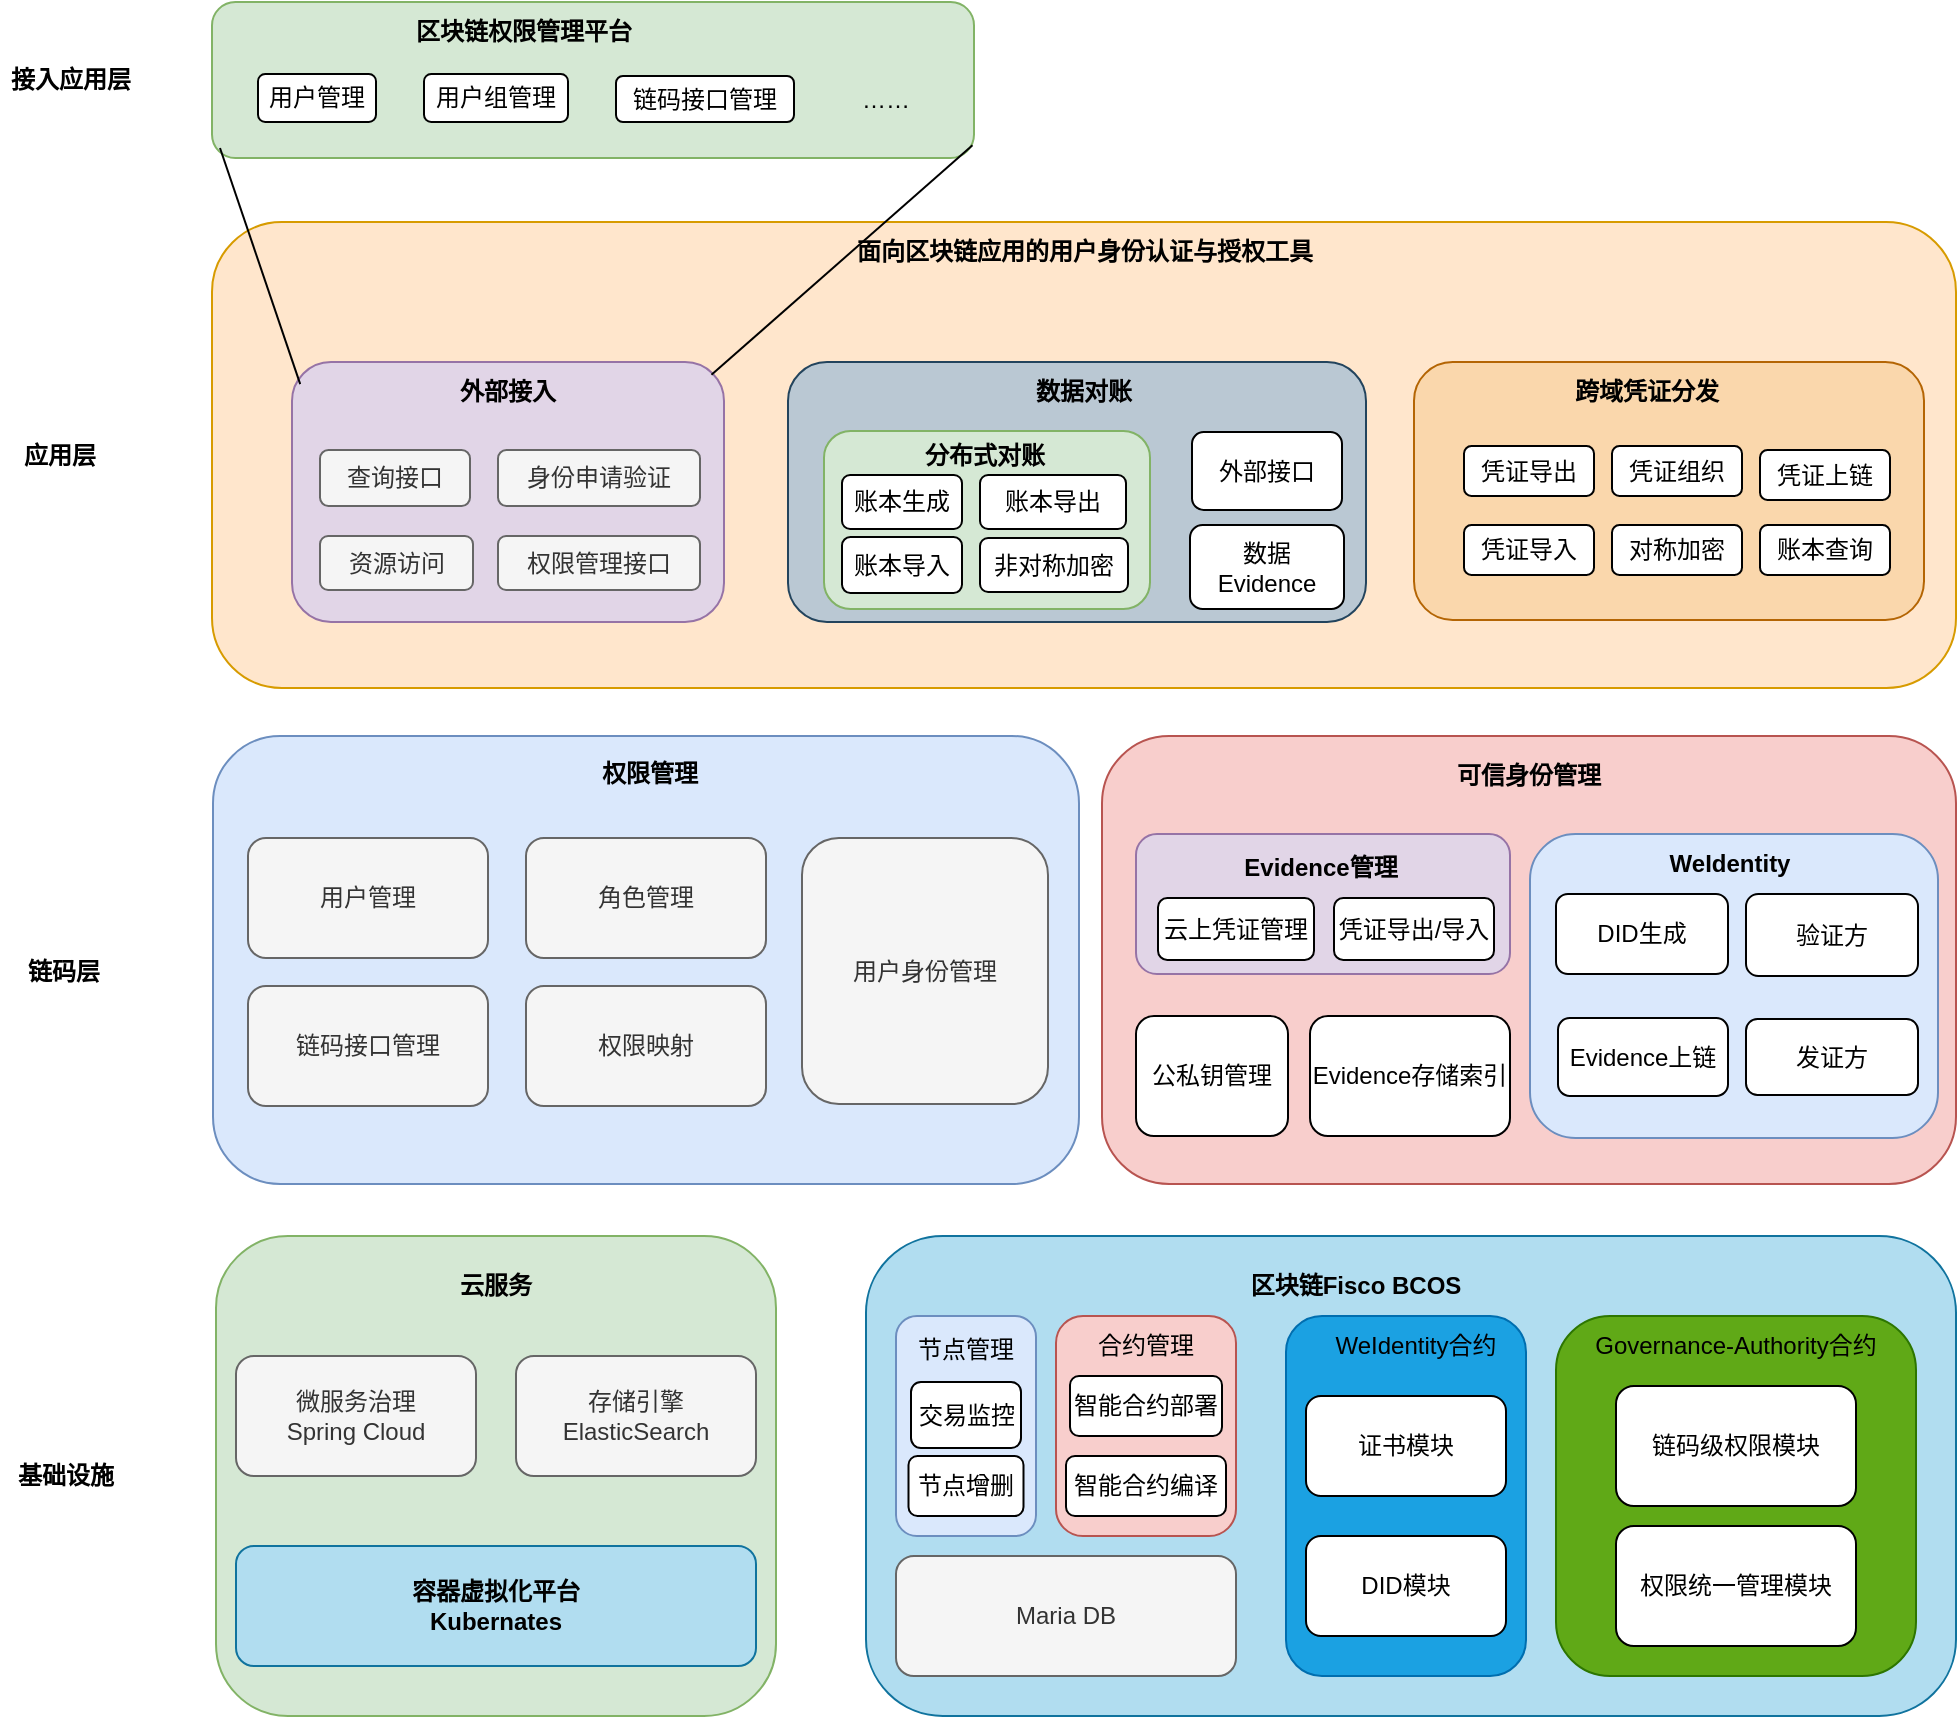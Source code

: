<mxfile version="17.4.2" type="github">
  <diagram id="CHTWvZ9OObj7_jBJQ946" name="Page-1">
    <mxGraphModel dx="1209" dy="1942" grid="0" gridSize="10" guides="1" tooltips="1" connect="1" arrows="1" fold="1" page="1" pageScale="1" pageWidth="827" pageHeight="1169" math="0" shadow="0">
      <root>
        <mxCell id="0" />
        <mxCell id="1" parent="0" />
        <mxCell id="BYqKNGFPrdksZqyR5QS9-35" value="" style="group" parent="1" vertex="1" connectable="0">
          <mxGeometry x="160" y="520" width="280" height="240" as="geometry" />
        </mxCell>
        <mxCell id="BYqKNGFPrdksZqyR5QS9-1" value="" style="rounded=1;whiteSpace=wrap;html=1;fillColor=#d5e8d4;strokeColor=#82b366;" parent="BYqKNGFPrdksZqyR5QS9-35" vertex="1">
          <mxGeometry width="280" height="240" as="geometry" />
        </mxCell>
        <mxCell id="BYqKNGFPrdksZqyR5QS9-3" value="&lt;b&gt;云服务&lt;/b&gt;" style="text;html=1;strokeColor=none;fillColor=none;align=center;verticalAlign=middle;whiteSpace=wrap;rounded=0;" parent="BYqKNGFPrdksZqyR5QS9-35" vertex="1">
          <mxGeometry x="110" y="10" width="60" height="30" as="geometry" />
        </mxCell>
        <mxCell id="BYqKNGFPrdksZqyR5QS9-4" value="微服务治理&lt;br&gt;Spring Cloud" style="rounded=1;whiteSpace=wrap;html=1;fillColor=#f5f5f5;fontColor=#333333;strokeColor=#666666;" parent="BYqKNGFPrdksZqyR5QS9-35" vertex="1">
          <mxGeometry x="10" y="60" width="120" height="60" as="geometry" />
        </mxCell>
        <mxCell id="BYqKNGFPrdksZqyR5QS9-5" value="存储引擎&lt;br&gt;ElasticSearch" style="rounded=1;whiteSpace=wrap;html=1;fillColor=#f5f5f5;fontColor=#333333;strokeColor=#666666;" parent="BYqKNGFPrdksZqyR5QS9-35" vertex="1">
          <mxGeometry x="150" y="60" width="120" height="60" as="geometry" />
        </mxCell>
        <mxCell id="BYqKNGFPrdksZqyR5QS9-6" value="&lt;b&gt;容器虚拟化平台&lt;br&gt;Kubernates&lt;/b&gt;" style="rounded=1;whiteSpace=wrap;html=1;fillColor=#b1ddf0;strokeColor=#10739e;" parent="BYqKNGFPrdksZqyR5QS9-35" vertex="1">
          <mxGeometry x="10" y="155" width="260" height="60" as="geometry" />
        </mxCell>
        <mxCell id="BYqKNGFPrdksZqyR5QS9-38" value="" style="group" parent="1" vertex="1" connectable="0">
          <mxGeometry x="485" y="520" width="545" height="240" as="geometry" />
        </mxCell>
        <mxCell id="BYqKNGFPrdksZqyR5QS9-2" value="" style="rounded=1;whiteSpace=wrap;html=1;arcSize=16;fillColor=#b1ddf0;strokeColor=#10739e;" parent="BYqKNGFPrdksZqyR5QS9-38" vertex="1">
          <mxGeometry width="545" height="240" as="geometry" />
        </mxCell>
        <mxCell id="BYqKNGFPrdksZqyR5QS9-8" value="Maria DB" style="rounded=1;whiteSpace=wrap;html=1;fillColor=#f5f5f5;fontColor=#333333;strokeColor=#666666;" parent="BYqKNGFPrdksZqyR5QS9-38" vertex="1">
          <mxGeometry x="15" y="160" width="170" height="60" as="geometry" />
        </mxCell>
        <mxCell id="BYqKNGFPrdksZqyR5QS9-9" value="" style="rounded=1;whiteSpace=wrap;html=1;fillColor=#1ba1e2;fontColor=#ffffff;strokeColor=#006EAF;" parent="BYqKNGFPrdksZqyR5QS9-38" vertex="1">
          <mxGeometry x="210" y="40" width="120" height="180" as="geometry" />
        </mxCell>
        <mxCell id="BYqKNGFPrdksZqyR5QS9-12" value="" style="rounded=1;whiteSpace=wrap;html=1;fillColor=#60a917;fontColor=#ffffff;strokeColor=#2D7600;" parent="BYqKNGFPrdksZqyR5QS9-38" vertex="1">
          <mxGeometry x="345" y="40" width="180" height="180" as="geometry" />
        </mxCell>
        <mxCell id="BYqKNGFPrdksZqyR5QS9-13" value="&lt;b&gt;区块链Fisco BCOS&lt;/b&gt;" style="text;html=1;strokeColor=none;fillColor=none;align=center;verticalAlign=middle;whiteSpace=wrap;rounded=0;" parent="BYqKNGFPrdksZqyR5QS9-38" vertex="1">
          <mxGeometry x="190" y="10" width="110" height="30" as="geometry" />
        </mxCell>
        <mxCell id="BYqKNGFPrdksZqyR5QS9-15" value="WeIdentity合约" style="text;html=1;strokeColor=none;fillColor=none;align=center;verticalAlign=middle;whiteSpace=wrap;rounded=0;" parent="BYqKNGFPrdksZqyR5QS9-38" vertex="1">
          <mxGeometry x="230" y="40" width="90" height="30" as="geometry" />
        </mxCell>
        <mxCell id="BYqKNGFPrdksZqyR5QS9-16" value="Governance-Authority合约" style="text;html=1;strokeColor=none;fillColor=none;align=center;verticalAlign=middle;whiteSpace=wrap;rounded=0;" parent="BYqKNGFPrdksZqyR5QS9-38" vertex="1">
          <mxGeometry x="360" y="40" width="150" height="30" as="geometry" />
        </mxCell>
        <mxCell id="BYqKNGFPrdksZqyR5QS9-17" value="证书模块" style="rounded=1;whiteSpace=wrap;html=1;" parent="BYqKNGFPrdksZqyR5QS9-38" vertex="1">
          <mxGeometry x="220" y="80" width="100" height="50" as="geometry" />
        </mxCell>
        <mxCell id="BYqKNGFPrdksZqyR5QS9-18" value="DID模块" style="rounded=1;whiteSpace=wrap;html=1;" parent="BYqKNGFPrdksZqyR5QS9-38" vertex="1">
          <mxGeometry x="220" y="150" width="100" height="50" as="geometry" />
        </mxCell>
        <mxCell id="BYqKNGFPrdksZqyR5QS9-19" style="edgeStyle=orthogonalEdgeStyle;rounded=0;orthogonalLoop=1;jettySize=auto;html=1;exitX=0.5;exitY=1;exitDx=0;exitDy=0;" parent="BYqKNGFPrdksZqyR5QS9-38" source="BYqKNGFPrdksZqyR5QS9-16" target="BYqKNGFPrdksZqyR5QS9-16" edge="1">
          <mxGeometry relative="1" as="geometry" />
        </mxCell>
        <mxCell id="BYqKNGFPrdksZqyR5QS9-25" value="" style="group" parent="BYqKNGFPrdksZqyR5QS9-38" vertex="1" connectable="0">
          <mxGeometry x="15" y="40" width="80" height="110" as="geometry" />
        </mxCell>
        <mxCell id="BYqKNGFPrdksZqyR5QS9-14" value="" style="rounded=1;whiteSpace=wrap;html=1;fillColor=#dae8fc;strokeColor=#6c8ebf;" parent="BYqKNGFPrdksZqyR5QS9-25" vertex="1">
          <mxGeometry width="70" height="110" as="geometry" />
        </mxCell>
        <mxCell id="BYqKNGFPrdksZqyR5QS9-20" value="节点管理" style="text;html=1;strokeColor=none;fillColor=none;align=center;verticalAlign=middle;whiteSpace=wrap;rounded=0;container=1;" parent="BYqKNGFPrdksZqyR5QS9-25" vertex="1">
          <mxGeometry x="5" width="60" height="33" as="geometry">
            <mxRectangle y="10" width="80" height="20" as="alternateBounds" />
          </mxGeometry>
        </mxCell>
        <mxCell id="BYqKNGFPrdksZqyR5QS9-23" value="交易监控" style="rounded=1;whiteSpace=wrap;html=1;" parent="BYqKNGFPrdksZqyR5QS9-25" vertex="1">
          <mxGeometry x="7.5" y="33" width="55" height="33" as="geometry" />
        </mxCell>
        <mxCell id="BYqKNGFPrdksZqyR5QS9-24" value="节点增删" style="rounded=1;whiteSpace=wrap;html=1;" parent="BYqKNGFPrdksZqyR5QS9-25" vertex="1">
          <mxGeometry x="6.25" y="70" width="57.5" height="30" as="geometry" />
        </mxCell>
        <mxCell id="BYqKNGFPrdksZqyR5QS9-29" value="" style="group" parent="BYqKNGFPrdksZqyR5QS9-38" vertex="1" connectable="0">
          <mxGeometry x="95" y="40" width="90" height="110" as="geometry" />
        </mxCell>
        <mxCell id="BYqKNGFPrdksZqyR5QS9-10" value="" style="rounded=1;whiteSpace=wrap;html=1;fillColor=#f8cecc;strokeColor=#b85450;" parent="BYqKNGFPrdksZqyR5QS9-29" vertex="1">
          <mxGeometry width="90" height="110" as="geometry" />
        </mxCell>
        <mxCell id="BYqKNGFPrdksZqyR5QS9-21" value="合约管理" style="text;html=1;strokeColor=none;fillColor=none;align=center;verticalAlign=middle;whiteSpace=wrap;rounded=0;" parent="BYqKNGFPrdksZqyR5QS9-29" vertex="1">
          <mxGeometry x="15" width="60" height="30" as="geometry" />
        </mxCell>
        <mxCell id="BYqKNGFPrdksZqyR5QS9-27" value="智能合约部署" style="rounded=1;whiteSpace=wrap;html=1;" parent="BYqKNGFPrdksZqyR5QS9-29" vertex="1">
          <mxGeometry x="7" y="30" width="76" height="30" as="geometry" />
        </mxCell>
        <mxCell id="BYqKNGFPrdksZqyR5QS9-28" value="智能合约编译" style="rounded=1;whiteSpace=wrap;html=1;" parent="BYqKNGFPrdksZqyR5QS9-29" vertex="1">
          <mxGeometry x="5" y="70" width="80" height="30" as="geometry" />
        </mxCell>
        <mxCell id="BYqKNGFPrdksZqyR5QS9-33" value="权限统一管理模块" style="rounded=1;whiteSpace=wrap;html=1;" parent="BYqKNGFPrdksZqyR5QS9-38" vertex="1">
          <mxGeometry x="375" y="145" width="120" height="60" as="geometry" />
        </mxCell>
        <mxCell id="BYqKNGFPrdksZqyR5QS9-34" value="链码级权限模块" style="rounded=1;whiteSpace=wrap;html=1;" parent="BYqKNGFPrdksZqyR5QS9-38" vertex="1">
          <mxGeometry x="375" y="75" width="120" height="60" as="geometry" />
        </mxCell>
        <mxCell id="BYqKNGFPrdksZqyR5QS9-39" value="&lt;b&gt;基础设施&lt;/b&gt;" style="text;html=1;strokeColor=none;fillColor=none;align=center;verticalAlign=middle;whiteSpace=wrap;rounded=0;" parent="1" vertex="1">
          <mxGeometry x="55" y="625" width="60" height="30" as="geometry" />
        </mxCell>
        <mxCell id="BYqKNGFPrdksZqyR5QS9-59" value="" style="group" parent="1" vertex="1" connectable="0">
          <mxGeometry x="603" y="270" width="427" height="224" as="geometry" />
        </mxCell>
        <mxCell id="BYqKNGFPrdksZqyR5QS9-45" value="" style="rounded=1;whiteSpace=wrap;html=1;fillColor=#f8cecc;strokeColor=#b85450;" parent="BYqKNGFPrdksZqyR5QS9-59" vertex="1">
          <mxGeometry width="427" height="224" as="geometry" />
        </mxCell>
        <mxCell id="BYqKNGFPrdksZqyR5QS9-40" value="&lt;b&gt;可信身份管理&lt;/b&gt;" style="text;html=1;strokeColor=none;fillColor=none;align=center;verticalAlign=middle;whiteSpace=wrap;rounded=0;" parent="BYqKNGFPrdksZqyR5QS9-59" vertex="1">
          <mxGeometry x="176" y="5" width="75" height="30" as="geometry" />
        </mxCell>
        <mxCell id="BYqKNGFPrdksZqyR5QS9-57" value="" style="group" parent="BYqKNGFPrdksZqyR5QS9-59" vertex="1" connectable="0">
          <mxGeometry x="214" y="49" width="204" height="152" as="geometry" />
        </mxCell>
        <mxCell id="BYqKNGFPrdksZqyR5QS9-51" value="" style="rounded=1;whiteSpace=wrap;html=1;fillColor=#dae8fc;strokeColor=#6c8ebf;" parent="BYqKNGFPrdksZqyR5QS9-57" vertex="1">
          <mxGeometry width="204" height="152" as="geometry" />
        </mxCell>
        <mxCell id="BYqKNGFPrdksZqyR5QS9-44" value="&lt;b&gt;WeIdentity&lt;/b&gt;" style="text;html=1;strokeColor=none;fillColor=none;align=center;verticalAlign=middle;whiteSpace=wrap;rounded=0;" parent="BYqKNGFPrdksZqyR5QS9-57" vertex="1">
          <mxGeometry x="69.5" width="60" height="30" as="geometry" />
        </mxCell>
        <mxCell id="BYqKNGFPrdksZqyR5QS9-52" value="DID生成" style="rounded=1;whiteSpace=wrap;html=1;" parent="BYqKNGFPrdksZqyR5QS9-57" vertex="1">
          <mxGeometry x="13" y="30" width="86" height="40" as="geometry" />
        </mxCell>
        <mxCell id="BYqKNGFPrdksZqyR5QS9-53" value="验证方" style="rounded=1;whiteSpace=wrap;html=1;" parent="BYqKNGFPrdksZqyR5QS9-57" vertex="1">
          <mxGeometry x="108" y="30" width="86" height="41" as="geometry" />
        </mxCell>
        <mxCell id="BYqKNGFPrdksZqyR5QS9-54" value="发证方" style="rounded=1;whiteSpace=wrap;html=1;" parent="BYqKNGFPrdksZqyR5QS9-57" vertex="1">
          <mxGeometry x="108" y="92.5" width="86" height="38" as="geometry" />
        </mxCell>
        <mxCell id="BYqKNGFPrdksZqyR5QS9-55" value="Evidence上链" style="rounded=1;whiteSpace=wrap;html=1;" parent="BYqKNGFPrdksZqyR5QS9-57" vertex="1">
          <mxGeometry x="14" y="92" width="85" height="39" as="geometry" />
        </mxCell>
        <mxCell id="BYqKNGFPrdksZqyR5QS9-58" value="" style="group" parent="BYqKNGFPrdksZqyR5QS9-59" vertex="1" connectable="0">
          <mxGeometry x="17" y="49" width="187" height="151" as="geometry" />
        </mxCell>
        <mxCell id="BYqKNGFPrdksZqyR5QS9-49" value="Evidence存储索引" style="rounded=1;whiteSpace=wrap;html=1;" parent="BYqKNGFPrdksZqyR5QS9-58" vertex="1">
          <mxGeometry x="87" y="91" width="100" height="60" as="geometry" />
        </mxCell>
        <mxCell id="BYqKNGFPrdksZqyR5QS9-50" value="" style="group" parent="BYqKNGFPrdksZqyR5QS9-58" vertex="1" connectable="0">
          <mxGeometry width="187" height="70" as="geometry" />
        </mxCell>
        <mxCell id="BYqKNGFPrdksZqyR5QS9-11" value="" style="rounded=1;whiteSpace=wrap;html=1;fillColor=#e1d5e7;strokeColor=#9673a6;" parent="BYqKNGFPrdksZqyR5QS9-50" vertex="1">
          <mxGeometry width="187" height="70" as="geometry" />
        </mxCell>
        <mxCell id="BYqKNGFPrdksZqyR5QS9-43" value="&lt;b&gt;Evidence管理&lt;/b&gt;" style="text;html=1;strokeColor=none;fillColor=none;align=center;verticalAlign=middle;whiteSpace=wrap;rounded=0;" parent="BYqKNGFPrdksZqyR5QS9-50" vertex="1">
          <mxGeometry x="52.5" y="2" width="79" height="30" as="geometry" />
        </mxCell>
        <mxCell id="BYqKNGFPrdksZqyR5QS9-46" value="云上凭证管理" style="rounded=1;whiteSpace=wrap;html=1;" parent="BYqKNGFPrdksZqyR5QS9-50" vertex="1">
          <mxGeometry x="11" y="32" width="78" height="31" as="geometry" />
        </mxCell>
        <mxCell id="BYqKNGFPrdksZqyR5QS9-47" value="凭证导出/导入" style="rounded=1;whiteSpace=wrap;html=1;" parent="BYqKNGFPrdksZqyR5QS9-50" vertex="1">
          <mxGeometry x="99" y="32" width="80" height="31" as="geometry" />
        </mxCell>
        <mxCell id="BYqKNGFPrdksZqyR5QS9-48" value="公私钥管理" style="rounded=1;whiteSpace=wrap;html=1;" parent="BYqKNGFPrdksZqyR5QS9-58" vertex="1">
          <mxGeometry y="91" width="76" height="60" as="geometry" />
        </mxCell>
        <mxCell id="BYqKNGFPrdksZqyR5QS9-70" value="" style="group" parent="1" vertex="1" connectable="0">
          <mxGeometry x="158.5" y="270" width="433" height="224" as="geometry" />
        </mxCell>
        <mxCell id="BYqKNGFPrdksZqyR5QS9-42" value="" style="rounded=1;whiteSpace=wrap;html=1;fillColor=#dae8fc;strokeColor=#6c8ebf;" parent="BYqKNGFPrdksZqyR5QS9-70" vertex="1">
          <mxGeometry width="433" height="224" as="geometry" />
        </mxCell>
        <mxCell id="BYqKNGFPrdksZqyR5QS9-60" value="&lt;b&gt;权限管理&lt;/b&gt;" style="text;html=1;strokeColor=none;fillColor=none;align=center;verticalAlign=middle;whiteSpace=wrap;rounded=0;" parent="BYqKNGFPrdksZqyR5QS9-70" vertex="1">
          <mxGeometry x="188" y="4" width="60" height="30" as="geometry" />
        </mxCell>
        <mxCell id="BYqKNGFPrdksZqyR5QS9-65" value="用户身份管理" style="rounded=1;whiteSpace=wrap;html=1;fillColor=#f5f5f5;fontColor=#333333;strokeColor=#666666;" parent="BYqKNGFPrdksZqyR5QS9-70" vertex="1">
          <mxGeometry x="294.5" y="51" width="123" height="133" as="geometry" />
        </mxCell>
        <mxCell id="BYqKNGFPrdksZqyR5QS9-68" value="" style="group" parent="BYqKNGFPrdksZqyR5QS9-70" vertex="1" connectable="0">
          <mxGeometry x="17.5" y="51" width="415.5" height="172" as="geometry" />
        </mxCell>
        <mxCell id="BYqKNGFPrdksZqyR5QS9-61" value="用户管理" style="rounded=1;whiteSpace=wrap;html=1;fillColor=#f5f5f5;fontColor=#333333;strokeColor=#666666;" parent="BYqKNGFPrdksZqyR5QS9-68" vertex="1">
          <mxGeometry width="120" height="60" as="geometry" />
        </mxCell>
        <mxCell id="BYqKNGFPrdksZqyR5QS9-62" value="角色管理" style="rounded=1;whiteSpace=wrap;html=1;fillColor=#f5f5f5;fontColor=#333333;strokeColor=#666666;" parent="BYqKNGFPrdksZqyR5QS9-68" vertex="1">
          <mxGeometry x="139" width="120" height="60" as="geometry" />
        </mxCell>
        <mxCell id="BYqKNGFPrdksZqyR5QS9-63" value="链码接口管理" style="rounded=1;whiteSpace=wrap;html=1;fillColor=#f5f5f5;fontColor=#333333;strokeColor=#666666;" parent="BYqKNGFPrdksZqyR5QS9-68" vertex="1">
          <mxGeometry y="74" width="120" height="60" as="geometry" />
        </mxCell>
        <mxCell id="BYqKNGFPrdksZqyR5QS9-64" value="权限映射" style="rounded=1;whiteSpace=wrap;html=1;fillColor=#f5f5f5;fontColor=#333333;strokeColor=#666666;" parent="BYqKNGFPrdksZqyR5QS9-68" vertex="1">
          <mxGeometry x="139" y="74" width="120" height="60" as="geometry" />
        </mxCell>
        <mxCell id="BYqKNGFPrdksZqyR5QS9-71" value="&lt;b&gt;链码层&lt;/b&gt;" style="text;html=1;strokeColor=none;fillColor=none;align=center;verticalAlign=middle;whiteSpace=wrap;rounded=0;" parent="1" vertex="1">
          <mxGeometry x="52" y="373" width="64" height="30" as="geometry" />
        </mxCell>
        <mxCell id="BYqKNGFPrdksZqyR5QS9-73" value="&lt;b&gt;应用层&lt;/b&gt;" style="text;html=1;strokeColor=none;fillColor=none;align=center;verticalAlign=middle;whiteSpace=wrap;rounded=0;" parent="1" vertex="1">
          <mxGeometry x="52" y="114.5" width="60" height="30" as="geometry" />
        </mxCell>
        <mxCell id="BYqKNGFPrdksZqyR5QS9-75" value="&lt;b&gt;接入应用层&lt;/b&gt;" style="text;html=1;strokeColor=none;fillColor=none;align=center;verticalAlign=middle;whiteSpace=wrap;rounded=0;" parent="1" vertex="1">
          <mxGeometry x="55" y="-73" width="65" height="30" as="geometry" />
        </mxCell>
        <mxCell id="BYqKNGFPrdksZqyR5QS9-82" value="" style="group" parent="1" vertex="1" connectable="0">
          <mxGeometry x="158" y="-97" width="381" height="78" as="geometry" />
        </mxCell>
        <mxCell id="BYqKNGFPrdksZqyR5QS9-74" value="" style="rounded=1;whiteSpace=wrap;html=1;fillColor=#d5e8d4;strokeColor=#82b366;" parent="BYqKNGFPrdksZqyR5QS9-82" vertex="1">
          <mxGeometry width="381" height="78" as="geometry" />
        </mxCell>
        <mxCell id="BYqKNGFPrdksZqyR5QS9-76" value="&lt;b&gt;区块链权限管理平台&lt;/b&gt;" style="text;html=1;strokeColor=none;fillColor=none;align=center;verticalAlign=middle;whiteSpace=wrap;rounded=0;" parent="BYqKNGFPrdksZqyR5QS9-82" vertex="1">
          <mxGeometry x="100.5" width="110" height="30" as="geometry" />
        </mxCell>
        <mxCell id="BYqKNGFPrdksZqyR5QS9-77" value="用户管理" style="rounded=1;whiteSpace=wrap;html=1;" parent="BYqKNGFPrdksZqyR5QS9-82" vertex="1">
          <mxGeometry x="23" y="36" width="59" height="24" as="geometry" />
        </mxCell>
        <mxCell id="BYqKNGFPrdksZqyR5QS9-78" value="用户组管理" style="rounded=1;whiteSpace=wrap;html=1;" parent="BYqKNGFPrdksZqyR5QS9-82" vertex="1">
          <mxGeometry x="106" y="36" width="72" height="24" as="geometry" />
        </mxCell>
        <mxCell id="BYqKNGFPrdksZqyR5QS9-79" value="链码接口管理" style="rounded=1;whiteSpace=wrap;html=1;" parent="BYqKNGFPrdksZqyR5QS9-82" vertex="1">
          <mxGeometry x="202" y="37" width="89" height="23" as="geometry" />
        </mxCell>
        <mxCell id="BYqKNGFPrdksZqyR5QS9-81" value="……" style="text;html=1;strokeColor=none;fillColor=none;align=center;verticalAlign=middle;whiteSpace=wrap;rounded=0;" parent="BYqKNGFPrdksZqyR5QS9-82" vertex="1">
          <mxGeometry x="307" y="33.5" width="60" height="30" as="geometry" />
        </mxCell>
        <mxCell id="BYqKNGFPrdksZqyR5QS9-121" value="" style="group" parent="1" vertex="1" connectable="0">
          <mxGeometry x="158" y="13" width="872" height="233" as="geometry" />
        </mxCell>
        <mxCell id="BYqKNGFPrdksZqyR5QS9-72" value="" style="rounded=1;whiteSpace=wrap;html=1;fillColor=#ffe6cc;strokeColor=#d79b00;" parent="BYqKNGFPrdksZqyR5QS9-121" vertex="1">
          <mxGeometry width="872" height="233" as="geometry" />
        </mxCell>
        <mxCell id="BYqKNGFPrdksZqyR5QS9-83" value="&lt;b&gt;面向区块链应用的用户身份认证与授权工具&lt;/b&gt;" style="text;html=1;strokeColor=none;fillColor=none;align=center;verticalAlign=middle;whiteSpace=wrap;rounded=0;" parent="BYqKNGFPrdksZqyR5QS9-121" vertex="1">
          <mxGeometry x="317.5" width="237" height="30" as="geometry" />
        </mxCell>
        <mxCell id="BYqKNGFPrdksZqyR5QS9-93" value="" style="group" parent="BYqKNGFPrdksZqyR5QS9-121" vertex="1" connectable="0">
          <mxGeometry x="40" y="70" width="216" height="130" as="geometry" />
        </mxCell>
        <mxCell id="BYqKNGFPrdksZqyR5QS9-84" value="" style="rounded=1;whiteSpace=wrap;html=1;fillColor=#e1d5e7;strokeColor=#9673a6;" parent="BYqKNGFPrdksZqyR5QS9-93" vertex="1">
          <mxGeometry width="216" height="130" as="geometry" />
        </mxCell>
        <mxCell id="BYqKNGFPrdksZqyR5QS9-85" value="&lt;b&gt;外部接入&lt;/b&gt;" style="text;html=1;strokeColor=none;fillColor=none;align=center;verticalAlign=middle;whiteSpace=wrap;rounded=0;" parent="BYqKNGFPrdksZqyR5QS9-93" vertex="1">
          <mxGeometry x="78" width="60" height="30" as="geometry" />
        </mxCell>
        <mxCell id="BYqKNGFPrdksZqyR5QS9-88" value="查询接口" style="rounded=1;whiteSpace=wrap;html=1;fillColor=#f5f5f5;fontColor=#333333;strokeColor=#666666;" parent="BYqKNGFPrdksZqyR5QS9-93" vertex="1">
          <mxGeometry x="14" y="44" width="75" height="28" as="geometry" />
        </mxCell>
        <mxCell id="BYqKNGFPrdksZqyR5QS9-89" value="身份申请验证" style="rounded=1;whiteSpace=wrap;html=1;fillColor=#f5f5f5;fontColor=#333333;strokeColor=#666666;" parent="BYqKNGFPrdksZqyR5QS9-93" vertex="1">
          <mxGeometry x="103" y="44" width="101" height="28" as="geometry" />
        </mxCell>
        <mxCell id="BYqKNGFPrdksZqyR5QS9-90" value="资源访问" style="rounded=1;whiteSpace=wrap;html=1;fillColor=#f5f5f5;fontColor=#333333;strokeColor=#666666;" parent="BYqKNGFPrdksZqyR5QS9-93" vertex="1">
          <mxGeometry x="14" y="87" width="76.5" height="27" as="geometry" />
        </mxCell>
        <mxCell id="BYqKNGFPrdksZqyR5QS9-91" value="权限管理接口" style="rounded=1;whiteSpace=wrap;html=1;fillColor=#f5f5f5;fontColor=#333333;strokeColor=#666666;" parent="BYqKNGFPrdksZqyR5QS9-93" vertex="1">
          <mxGeometry x="103" y="87" width="101" height="27" as="geometry" />
        </mxCell>
        <mxCell id="BYqKNGFPrdksZqyR5QS9-96" value="" style="rounded=1;whiteSpace=wrap;html=1;fillColor=#bac8d3;strokeColor=#23445d;" parent="BYqKNGFPrdksZqyR5QS9-121" vertex="1">
          <mxGeometry x="288" y="70" width="289" height="130" as="geometry" />
        </mxCell>
        <mxCell id="BYqKNGFPrdksZqyR5QS9-97" value="&lt;b&gt;数据对账&lt;/b&gt;" style="text;html=1;strokeColor=none;fillColor=none;align=center;verticalAlign=middle;whiteSpace=wrap;rounded=0;" parent="BYqKNGFPrdksZqyR5QS9-121" vertex="1">
          <mxGeometry x="406" y="70" width="60" height="30" as="geometry" />
        </mxCell>
        <mxCell id="BYqKNGFPrdksZqyR5QS9-104" value="外部接口" style="rounded=1;whiteSpace=wrap;html=1;" parent="BYqKNGFPrdksZqyR5QS9-121" vertex="1">
          <mxGeometry x="490" y="105" width="75" height="39" as="geometry" />
        </mxCell>
        <mxCell id="BYqKNGFPrdksZqyR5QS9-105" value="数据&lt;br&gt;Evidence" style="rounded=1;whiteSpace=wrap;html=1;" parent="BYqKNGFPrdksZqyR5QS9-121" vertex="1">
          <mxGeometry x="489" y="151.5" width="77" height="42" as="geometry" />
        </mxCell>
        <mxCell id="BYqKNGFPrdksZqyR5QS9-111" value="" style="group" parent="BYqKNGFPrdksZqyR5QS9-121" vertex="1" connectable="0">
          <mxGeometry x="306" y="101.5" width="163" height="92" as="geometry" />
        </mxCell>
        <mxCell id="BYqKNGFPrdksZqyR5QS9-106" value="" style="rounded=1;whiteSpace=wrap;html=1;fillColor=#d5e8d4;strokeColor=#82b366;" parent="BYqKNGFPrdksZqyR5QS9-111" vertex="1">
          <mxGeometry y="3" width="163" height="89" as="geometry" />
        </mxCell>
        <mxCell id="BYqKNGFPrdksZqyR5QS9-99" value="&lt;b&gt;分布式对账&lt;/b&gt;" style="text;html=1;strokeColor=none;fillColor=none;align=center;verticalAlign=middle;whiteSpace=wrap;rounded=0;" parent="BYqKNGFPrdksZqyR5QS9-111" vertex="1">
          <mxGeometry x="41" width="79" height="30" as="geometry" />
        </mxCell>
        <mxCell id="BYqKNGFPrdksZqyR5QS9-110" value="" style="group" parent="BYqKNGFPrdksZqyR5QS9-111" vertex="1" connectable="0">
          <mxGeometry x="9" y="25" width="143" height="59" as="geometry" />
        </mxCell>
        <mxCell id="BYqKNGFPrdksZqyR5QS9-100" value="账本生成" style="rounded=1;whiteSpace=wrap;html=1;" parent="BYqKNGFPrdksZqyR5QS9-110" vertex="1">
          <mxGeometry width="60" height="27" as="geometry" />
        </mxCell>
        <mxCell id="BYqKNGFPrdksZqyR5QS9-101" value="账本导出" style="rounded=1;whiteSpace=wrap;html=1;" parent="BYqKNGFPrdksZqyR5QS9-110" vertex="1">
          <mxGeometry x="69" width="73" height="27" as="geometry" />
        </mxCell>
        <mxCell id="BYqKNGFPrdksZqyR5QS9-102" value="账本导入" style="rounded=1;whiteSpace=wrap;html=1;" parent="BYqKNGFPrdksZqyR5QS9-110" vertex="1">
          <mxGeometry y="31" width="60" height="28" as="geometry" />
        </mxCell>
        <mxCell id="BYqKNGFPrdksZqyR5QS9-103" value="非对称加密" style="rounded=1;whiteSpace=wrap;html=1;" parent="BYqKNGFPrdksZqyR5QS9-110" vertex="1">
          <mxGeometry x="69" y="31.5" width="74" height="27" as="geometry" />
        </mxCell>
        <mxCell id="BYqKNGFPrdksZqyR5QS9-112" value="" style="rounded=1;whiteSpace=wrap;html=1;fillColor=#fad7ac;strokeColor=#b46504;" parent="BYqKNGFPrdksZqyR5QS9-121" vertex="1">
          <mxGeometry x="601" y="70" width="255" height="129" as="geometry" />
        </mxCell>
        <mxCell id="BYqKNGFPrdksZqyR5QS9-113" value="&lt;b&gt;跨域凭证分发&lt;/b&gt;" style="text;html=1;strokeColor=none;fillColor=none;align=center;verticalAlign=middle;whiteSpace=wrap;rounded=0;" parent="BYqKNGFPrdksZqyR5QS9-121" vertex="1">
          <mxGeometry x="677" y="70" width="81" height="30" as="geometry" />
        </mxCell>
        <mxCell id="BYqKNGFPrdksZqyR5QS9-114" value="凭证导出" style="rounded=1;whiteSpace=wrap;html=1;" parent="BYqKNGFPrdksZqyR5QS9-121" vertex="1">
          <mxGeometry x="626" y="112" width="65" height="25" as="geometry" />
        </mxCell>
        <mxCell id="BYqKNGFPrdksZqyR5QS9-115" value="凭证导入" style="rounded=1;whiteSpace=wrap;html=1;" parent="BYqKNGFPrdksZqyR5QS9-121" vertex="1">
          <mxGeometry x="626" y="151.5" width="65" height="25" as="geometry" />
        </mxCell>
        <mxCell id="BYqKNGFPrdksZqyR5QS9-116" value="凭证组织" style="rounded=1;whiteSpace=wrap;html=1;" parent="BYqKNGFPrdksZqyR5QS9-121" vertex="1">
          <mxGeometry x="700" y="112" width="65" height="25" as="geometry" />
        </mxCell>
        <mxCell id="BYqKNGFPrdksZqyR5QS9-117" value="对称加密" style="rounded=1;whiteSpace=wrap;html=1;" parent="BYqKNGFPrdksZqyR5QS9-121" vertex="1">
          <mxGeometry x="700" y="151.5" width="65" height="25" as="geometry" />
        </mxCell>
        <mxCell id="BYqKNGFPrdksZqyR5QS9-118" value="凭证上链" style="rounded=1;whiteSpace=wrap;html=1;" parent="BYqKNGFPrdksZqyR5QS9-121" vertex="1">
          <mxGeometry x="774" y="114" width="65" height="25" as="geometry" />
        </mxCell>
        <mxCell id="BYqKNGFPrdksZqyR5QS9-119" value="账本查询" style="rounded=1;whiteSpace=wrap;html=1;" parent="BYqKNGFPrdksZqyR5QS9-121" vertex="1">
          <mxGeometry x="774" y="151.5" width="65" height="25" as="geometry" />
        </mxCell>
        <mxCell id="BYqKNGFPrdksZqyR5QS9-95" value="" style="endArrow=none;html=1;rounded=0;entryX=0.019;entryY=0.085;entryDx=0;entryDy=0;entryPerimeter=0;" parent="1" target="BYqKNGFPrdksZqyR5QS9-84" edge="1">
          <mxGeometry width="50" height="50" relative="1" as="geometry">
            <mxPoint x="162" y="-24" as="sourcePoint" />
            <mxPoint x="196" y="-286" as="targetPoint" />
          </mxGeometry>
        </mxCell>
        <mxCell id="BYqKNGFPrdksZqyR5QS9-94" value="" style="endArrow=none;html=1;rounded=0;entryX=0.998;entryY=0.919;entryDx=0;entryDy=0;entryPerimeter=0;exitX=0.971;exitY=0.049;exitDx=0;exitDy=0;exitPerimeter=0;" parent="1" source="BYqKNGFPrdksZqyR5QS9-84" target="BYqKNGFPrdksZqyR5QS9-74" edge="1">
          <mxGeometry width="50" height="50" relative="1" as="geometry">
            <mxPoint x="486" y="43" as="sourcePoint" />
            <mxPoint x="536" y="-7" as="targetPoint" />
          </mxGeometry>
        </mxCell>
      </root>
    </mxGraphModel>
  </diagram>
</mxfile>
